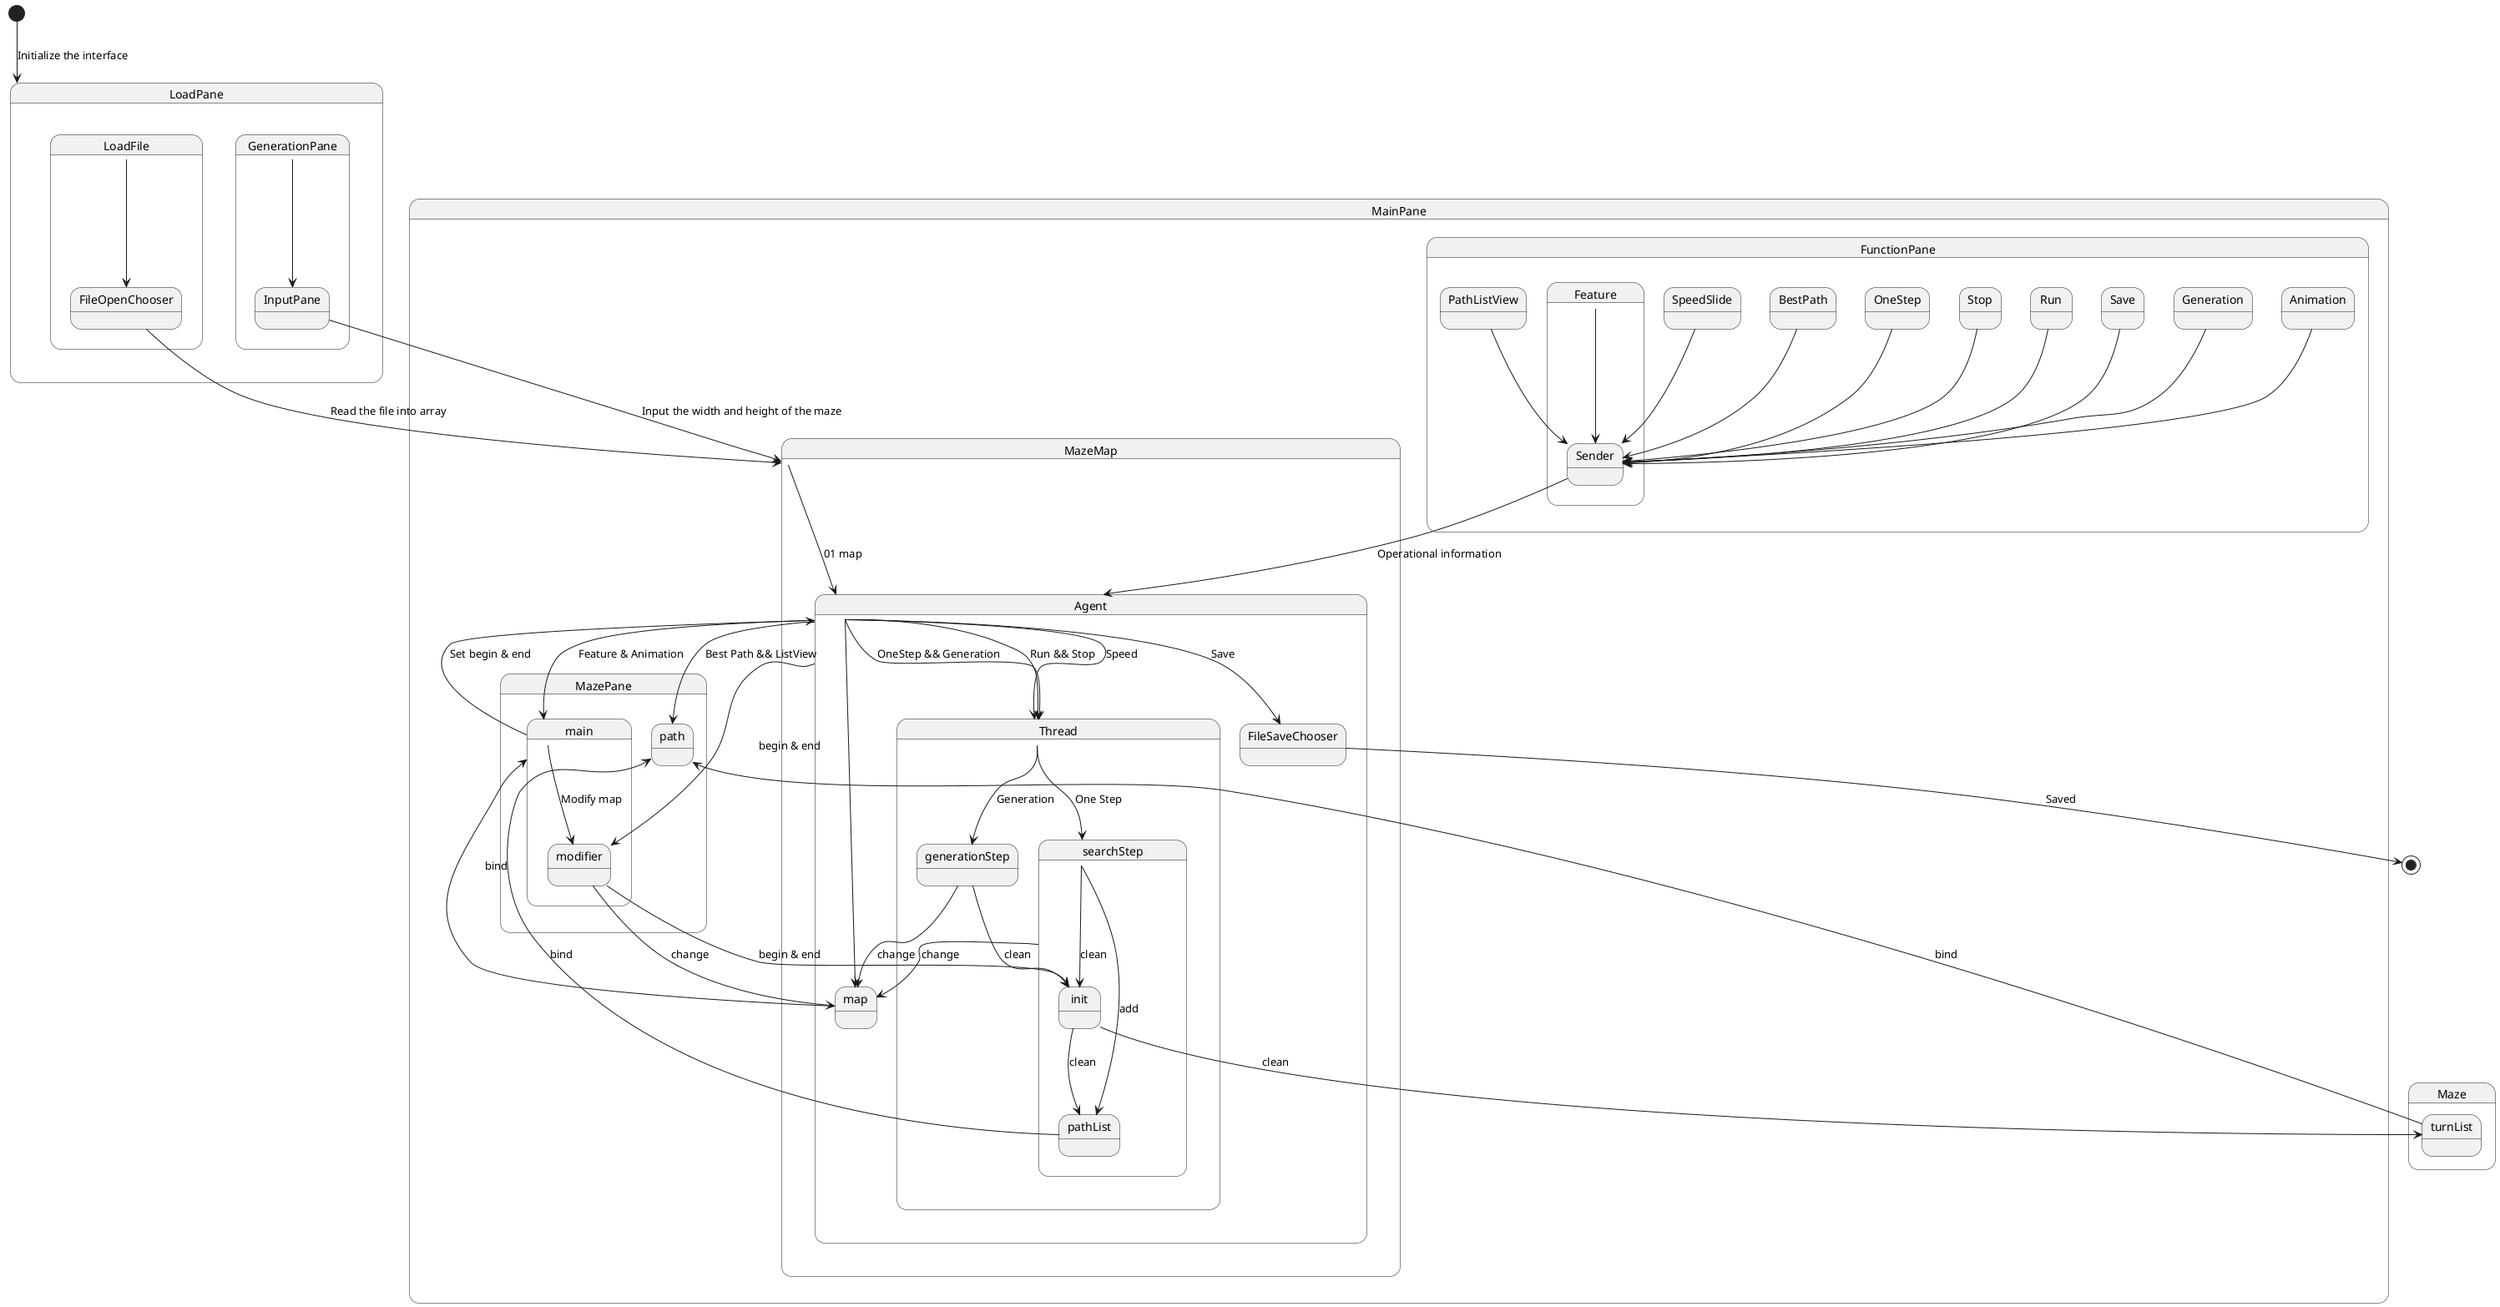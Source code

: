 @startuml
[*] --> LoadPane : Initialize the interface
state LoadPane {
    state LoadFile {
        LoadFile --> FileOpenChooser
    }

    state GenerationPane {
        GenerationPane --> InputPane
    }
}

state MainPane {
    state MazeMap {
        InputPane --> MazeMap : Input the width and height of the maze
        FileOpenChooser --> MazeMap : Read the file into array
        MazeMap --> Agent : 01 map
    }
    state MazePane {
        state main {
            main --> modifier : Modify map
            main --> Agent : Set begin & end
        }
        state path {
        }
        state Agent {
            Agent --> map
            Agent --> FileSaveChooser : Save
            Agent --> main : Feature & Animation
            Agent --> Thread : OneStep && Generation
            Agent --> Thread : Run && Stop
            Agent --> Thread : Speed
            Agent --> path : Best Path && ListView
            Agent --> modifier : begin & end
            state Thread {
                Thread --> searchStep : One Step
                Thread --> generationStep : Generation
            }
        }
    }
    state FunctionPane {
        state Feature {
            Feature --> Sender
        }
        state Animation {
            Animation  --> Sender
        }
        state Generation {
            Generation  --> Sender
        }
        state Save {
            Save  --> Sender
        }
        state Run {
            Run  --> Sender
        }
        state Stop {
            Stop  --> Sender
        }
        state OneStep {
            OneStep  --> Sender
        }
        state BestPath{
            BestPath  --> Sender
        }
        state SpeedSlide {
            SpeedSlide  --> Sender
        }
        state PathListView {
            PathListView --> Sender
        }
        state Sender {
        }
        Sender --> Agent : Operational information
    }
}
state Maze {
    state map {
        map --> main : bind
    }
    state searchStep {
        searchStep --> map : change
        searchStep --> pathList : add
        searchStep --> init : clean
    }
    state modifier {
        modifier --> map : change
        modifier --> init : begin & end
    }
    state pathList {
        pathList --> path : bind
    }
    state turnList {
        turnList --> path : bind
    }
    state init {
        init --> pathList : clean
        init --> turnList : clean
    }
    state generationStep {
        generationStep --> map : change
        generationStep --> init : clean
    }
}
state FileSaveChooser {
}
FileSaveChooser --> [*] : Saved
@enduml